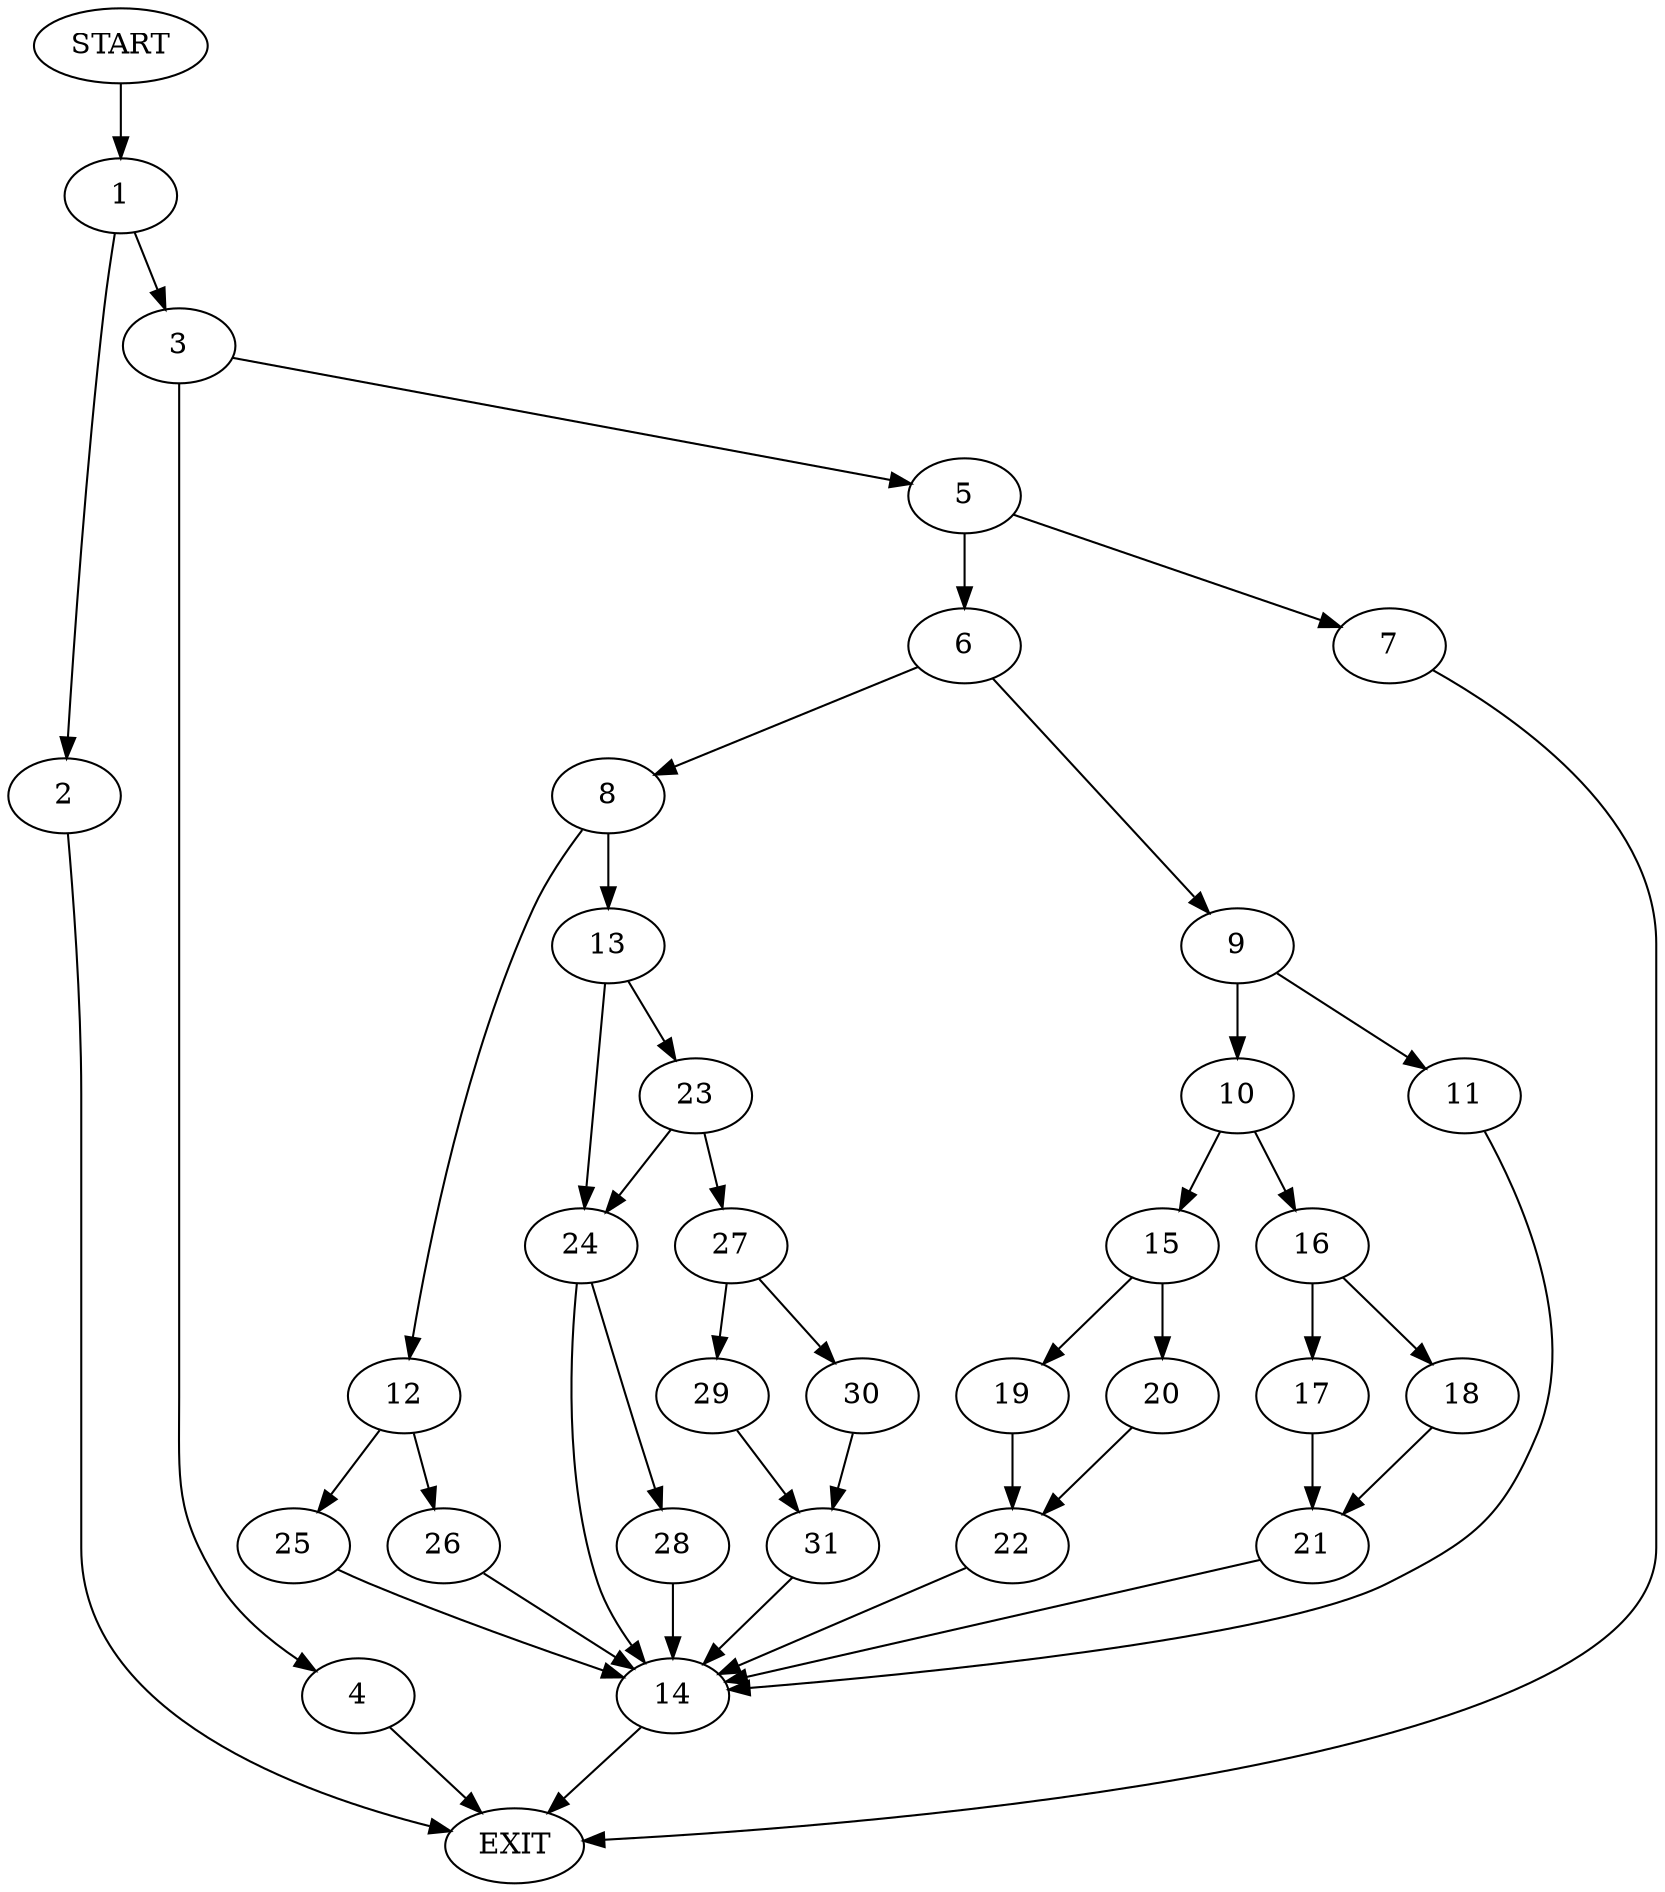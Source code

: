 digraph {
0 [label="START"]
32 [label="EXIT"]
0 -> 1
1 -> 2
1 -> 3
3 -> 4
3 -> 5
2 -> 32
4 -> 32
5 -> 6
5 -> 7
7 -> 32
6 -> 8
6 -> 9
9 -> 10
9 -> 11
8 -> 12
8 -> 13
11 -> 14
10 -> 15
10 -> 16
14 -> 32
16 -> 17
16 -> 18
15 -> 19
15 -> 20
17 -> 21
18 -> 21
21 -> 14
19 -> 22
20 -> 22
22 -> 14
13 -> 23
13 -> 24
12 -> 25
12 -> 26
25 -> 14
26 -> 14
23 -> 27
23 -> 24
24 -> 14
24 -> 28
27 -> 29
27 -> 30
29 -> 31
30 -> 31
31 -> 14
28 -> 14
}
